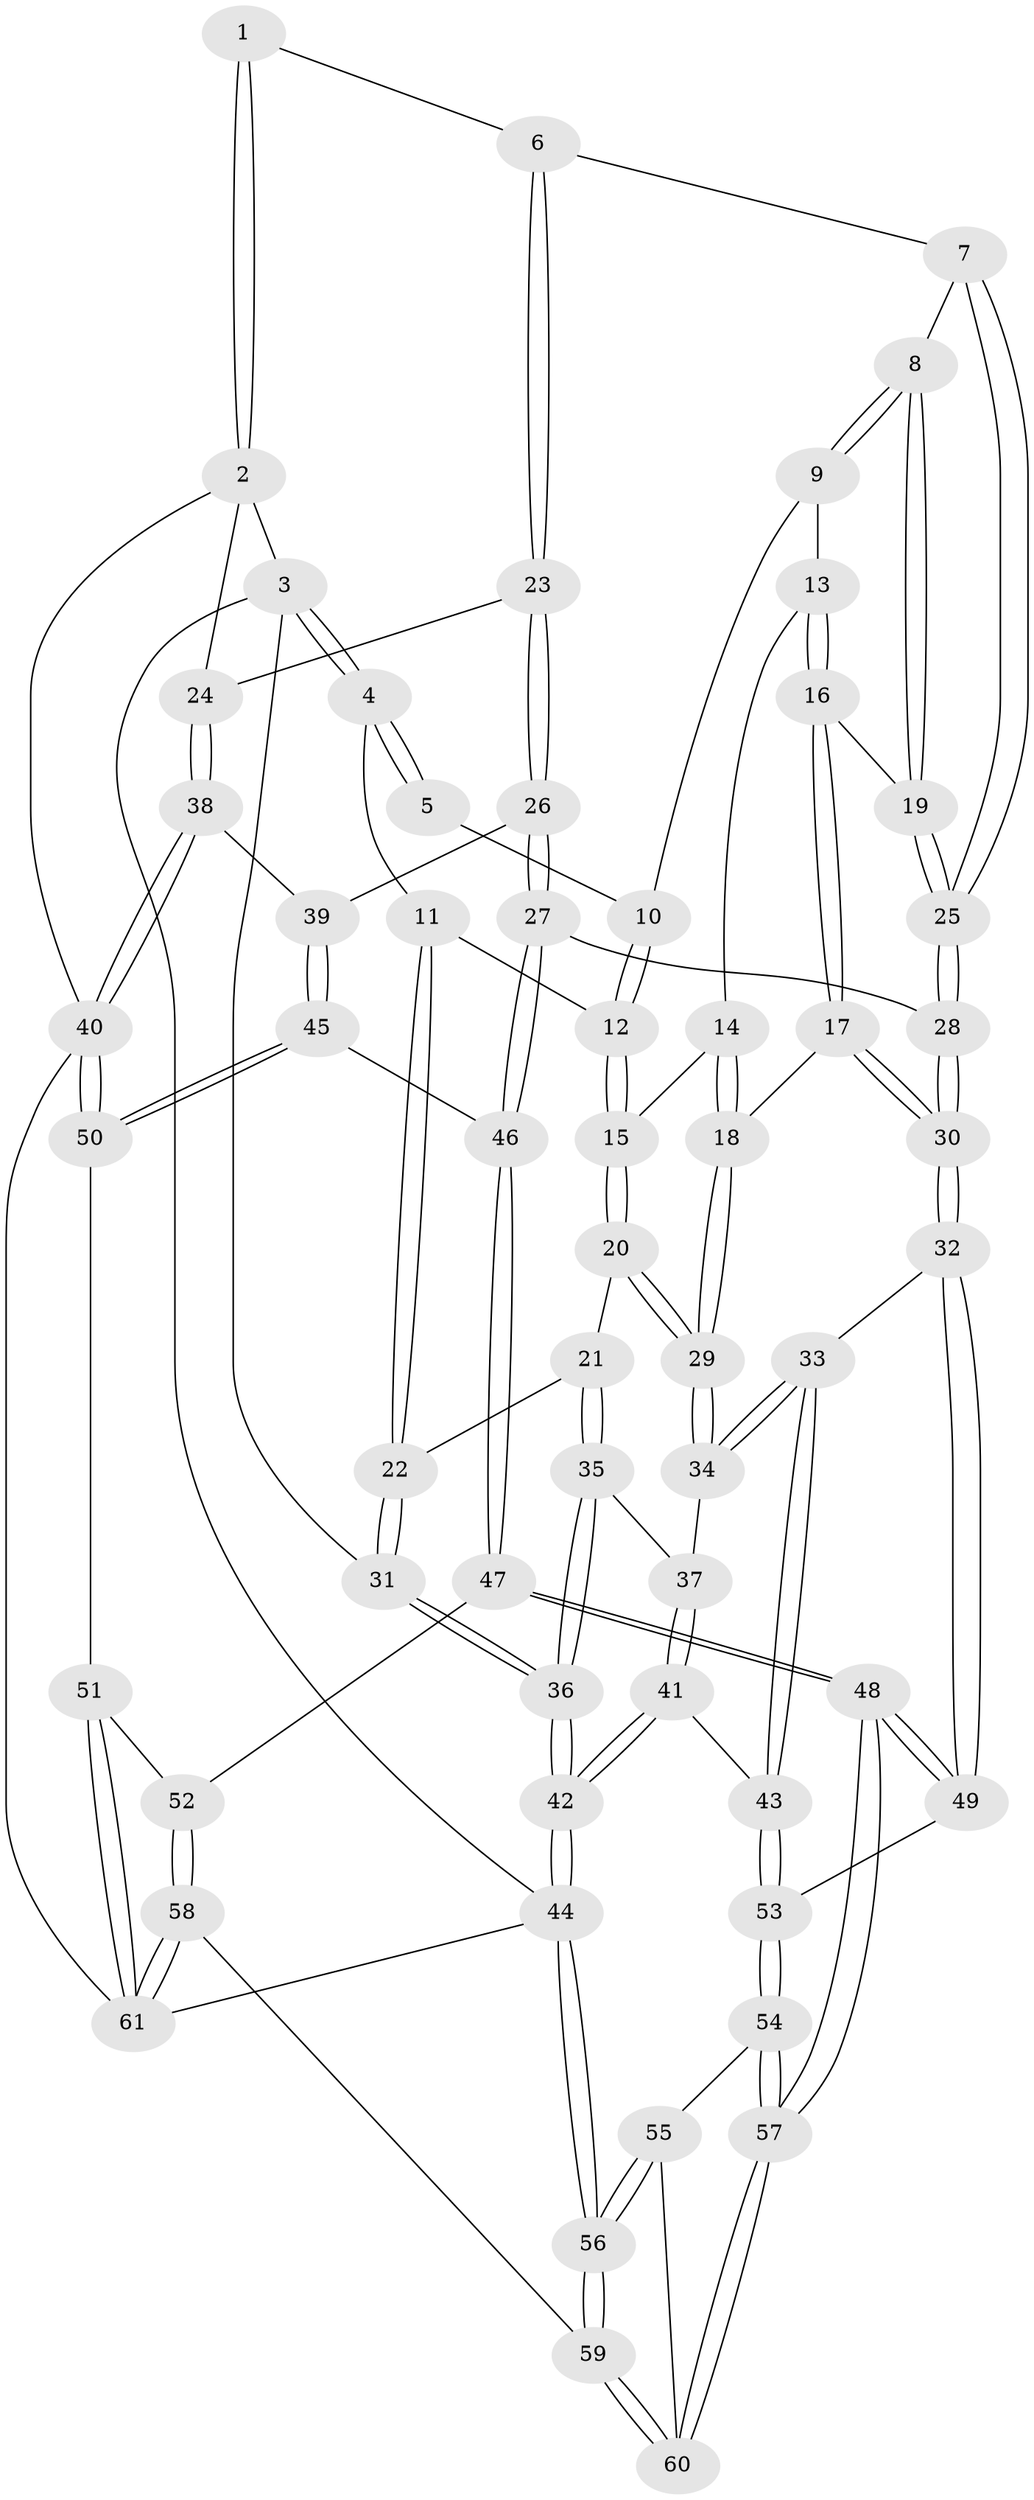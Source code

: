 // Generated by graph-tools (version 1.1) at 2025/38/03/09/25 02:38:51]
// undirected, 61 vertices, 149 edges
graph export_dot {
graph [start="1"]
  node [color=gray90,style=filled];
  1 [pos="+0.47452245641284446+0"];
  2 [pos="+1+0"];
  3 [pos="+0+0"];
  4 [pos="+0+0"];
  5 [pos="+0.4552947762309616+0"];
  6 [pos="+0.69958583610172+0.11212544886725784"];
  7 [pos="+0.6785664475972057+0.13179538433592577"];
  8 [pos="+0.6436996999634425+0.14842147404098496"];
  9 [pos="+0.4839558982022526+0.11170597308627839"];
  10 [pos="+0.4479794545849686+0"];
  11 [pos="+0.24130824394919648+0.1325641621720162"];
  12 [pos="+0.2906849733201421+0.11933974054987463"];
  13 [pos="+0.483496027152123+0.11671811423066847"];
  14 [pos="+0.4117608735647276+0.16086273110769225"];
  15 [pos="+0.3249133721379651+0.17080984870544616"];
  16 [pos="+0.5018875280126475+0.18944380938748176"];
  17 [pos="+0.4903155045590269+0.21273146767542214"];
  18 [pos="+0.4031498258159185+0.28825882394262736"];
  19 [pos="+0.5789189045762745+0.20773165084480746"];
  20 [pos="+0.33231594051263486+0.20376604308242993"];
  21 [pos="+0.1778406500327855+0.2808492111589159"];
  22 [pos="+0.1393817921408417+0.2360062807424907"];
  23 [pos="+0.8740114782608286+0.14953188403820528"];
  24 [pos="+1+0"];
  25 [pos="+0.6380753919562456+0.3581904081551834"];
  26 [pos="+0.845167471941265+0.26200447794667975"];
  27 [pos="+0.643279618112411+0.3777133471590456"];
  28 [pos="+0.6411352818371908+0.37766379437645553"];
  29 [pos="+0.3852644039749949+0.30870901979222437"];
  30 [pos="+0.6064150442870524+0.3949559235421968"];
  31 [pos="+0+0.1703388060514173"];
  32 [pos="+0.5102315863770452+0.4664859161952431"];
  33 [pos="+0.39338257957892603+0.3777779877030788"];
  34 [pos="+0.37759042328880854+0.35604518464646545"];
  35 [pos="+0.21645590154498343+0.3419403760163369"];
  36 [pos="+0+0.4921503348104894"];
  37 [pos="+0.21997193226004963+0.3453169930592338"];
  38 [pos="+1+0.4005205982649666"];
  39 [pos="+0.918004753377771+0.4045084365632506"];
  40 [pos="+1+0.7221089100155728"];
  41 [pos="+0.13960916024864178+0.6374230747117406"];
  42 [pos="+0+0.6245740809877343"];
  43 [pos="+0.15105561862124542+0.642075012815994"];
  44 [pos="+0+1"];
  45 [pos="+0.8785855907541813+0.49565873409388683"];
  46 [pos="+0.7990858969430175+0.5250109776852586"];
  47 [pos="+0.712166296415038+0.7090956408128289"];
  48 [pos="+0.5637929532236525+0.7218979420681785"];
  49 [pos="+0.5101719177515968+0.4676164480041244"];
  50 [pos="+1+0.7156486521133055"];
  51 [pos="+0.9290871053652809+0.7694427726619564"];
  52 [pos="+0.7380324319822599+0.7234048234007984"];
  53 [pos="+0.16324902930495075+0.649967799930695"];
  54 [pos="+0.18909826127232512+0.6762138169989542"];
  55 [pos="+0.18121484273939503+0.9053993471354734"];
  56 [pos="+0+1"];
  57 [pos="+0.49416954439919086+0.8010258377092931"];
  58 [pos="+0.8090505505577561+1"];
  59 [pos="+0.5078270128225842+1"];
  60 [pos="+0.48543399275659693+0.94699858228055"];
  61 [pos="+0.810146510314088+1"];
  1 -- 2;
  1 -- 2;
  1 -- 6;
  2 -- 3;
  2 -- 24;
  2 -- 40;
  3 -- 4;
  3 -- 4;
  3 -- 31;
  3 -- 44;
  4 -- 5;
  4 -- 5;
  4 -- 11;
  5 -- 10;
  6 -- 7;
  6 -- 23;
  6 -- 23;
  7 -- 8;
  7 -- 25;
  7 -- 25;
  8 -- 9;
  8 -- 9;
  8 -- 19;
  8 -- 19;
  9 -- 10;
  9 -- 13;
  10 -- 12;
  10 -- 12;
  11 -- 12;
  11 -- 22;
  11 -- 22;
  12 -- 15;
  12 -- 15;
  13 -- 14;
  13 -- 16;
  13 -- 16;
  14 -- 15;
  14 -- 18;
  14 -- 18;
  15 -- 20;
  15 -- 20;
  16 -- 17;
  16 -- 17;
  16 -- 19;
  17 -- 18;
  17 -- 30;
  17 -- 30;
  18 -- 29;
  18 -- 29;
  19 -- 25;
  19 -- 25;
  20 -- 21;
  20 -- 29;
  20 -- 29;
  21 -- 22;
  21 -- 35;
  21 -- 35;
  22 -- 31;
  22 -- 31;
  23 -- 24;
  23 -- 26;
  23 -- 26;
  24 -- 38;
  24 -- 38;
  25 -- 28;
  25 -- 28;
  26 -- 27;
  26 -- 27;
  26 -- 39;
  27 -- 28;
  27 -- 46;
  27 -- 46;
  28 -- 30;
  28 -- 30;
  29 -- 34;
  29 -- 34;
  30 -- 32;
  30 -- 32;
  31 -- 36;
  31 -- 36;
  32 -- 33;
  32 -- 49;
  32 -- 49;
  33 -- 34;
  33 -- 34;
  33 -- 43;
  33 -- 43;
  34 -- 37;
  35 -- 36;
  35 -- 36;
  35 -- 37;
  36 -- 42;
  36 -- 42;
  37 -- 41;
  37 -- 41;
  38 -- 39;
  38 -- 40;
  38 -- 40;
  39 -- 45;
  39 -- 45;
  40 -- 50;
  40 -- 50;
  40 -- 61;
  41 -- 42;
  41 -- 42;
  41 -- 43;
  42 -- 44;
  42 -- 44;
  43 -- 53;
  43 -- 53;
  44 -- 56;
  44 -- 56;
  44 -- 61;
  45 -- 46;
  45 -- 50;
  45 -- 50;
  46 -- 47;
  46 -- 47;
  47 -- 48;
  47 -- 48;
  47 -- 52;
  48 -- 49;
  48 -- 49;
  48 -- 57;
  48 -- 57;
  49 -- 53;
  50 -- 51;
  51 -- 52;
  51 -- 61;
  51 -- 61;
  52 -- 58;
  52 -- 58;
  53 -- 54;
  53 -- 54;
  54 -- 55;
  54 -- 57;
  54 -- 57;
  55 -- 56;
  55 -- 56;
  55 -- 60;
  56 -- 59;
  56 -- 59;
  57 -- 60;
  57 -- 60;
  58 -- 59;
  58 -- 61;
  58 -- 61;
  59 -- 60;
  59 -- 60;
}
